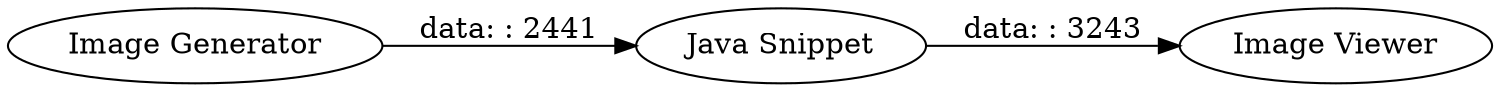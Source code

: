 digraph {
	"1388182773493058274_1" [label="Image Generator"]
	"1388182773493058274_58" [label="Java Snippet"]
	"1388182773493058274_59" [label="Image Viewer"]
	"1388182773493058274_1" -> "1388182773493058274_58" [label="data: : 2441"]
	"1388182773493058274_58" -> "1388182773493058274_59" [label="data: : 3243"]
	rankdir=LR
}
